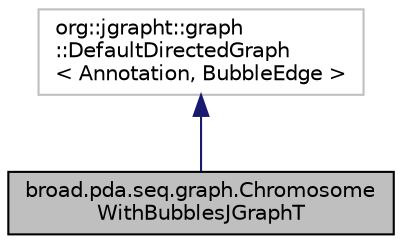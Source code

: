 digraph "broad.pda.seq.graph.ChromosomeWithBubblesJGraphT"
{
  edge [fontname="Helvetica",fontsize="10",labelfontname="Helvetica",labelfontsize="10"];
  node [fontname="Helvetica",fontsize="10",shape=record];
  Node1 [label="broad.pda.seq.graph.Chromosome\lWithBubblesJGraphT",height=0.2,width=0.4,color="black", fillcolor="grey75", style="filled" fontcolor="black"];
  Node2 -> Node1 [dir="back",color="midnightblue",fontsize="10",style="solid",fontname="Helvetica"];
  Node2 [label="org::jgrapht::graph\l::DefaultDirectedGraph\l\< Annotation, BubbleEdge \>",height=0.2,width=0.4,color="grey75", fillcolor="white", style="filled"];
}
